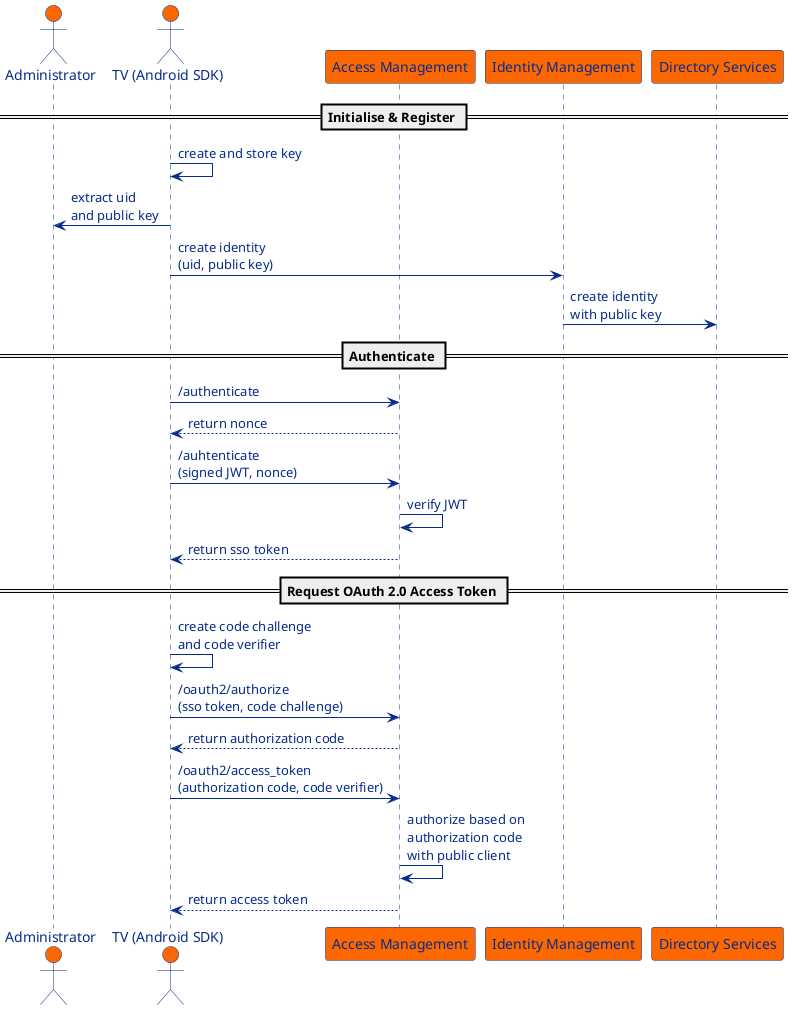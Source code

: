 @startuml

skinparam sequence {
    ArrowFontColor #062b8c
    ArrowColor #062b8c
    LifeLineBorderColor #062b8c

    ParticipantBorderColor #062b8c
    ParticipantBackgroundColor #fc6700
    ParticipantFontColor #062b8c

    ActorBorderColor #062b8c
    ActorBackgroundColor #fc6700
    ActorFontColor #062b8c
}

actor "Administrator" as admin
actor "TV (Android SDK)" as thing
participant "Access Management" as am
participant "Identity Management" as idm
participant "Directory Services" as ds

== Initialise & Register ==
thing -> thing : create and store key
thing -> admin : extract uid\nand public key
thing -> idm: create identity\n(uid, public key)
idm -> ds : create identity\nwith public key

== Authenticate ==
thing -> am : /authenticate
am --> thing : return nonce

thing -> am : /auhtenticate\n(signed JWT, nonce)
am -> am : verify JWT
am --> thing : return sso token

== Request OAuth 2.0 Access Token ==
thing -> thing : create code challenge\nand code verifier
thing -> am : /oauth2/authorize\n(sso token, code challenge)
am --> thing : return authorization code

thing -> am : /oauth2/access_token\n(authorization code, code verifier)
am -> am : authorize based on\nauthorization code\nwith public client
am --> thing : return access token

@enduml